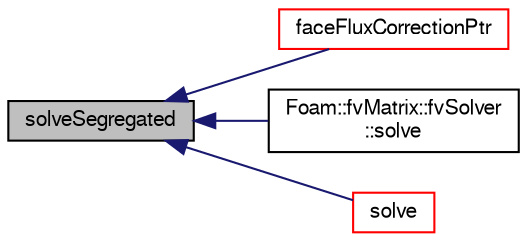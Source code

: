 digraph "solveSegregated"
{
  bgcolor="transparent";
  edge [fontname="FreeSans",fontsize="10",labelfontname="FreeSans",labelfontsize="10"];
  node [fontname="FreeSans",fontsize="10",shape=record];
  rankdir="LR";
  Node3781 [label="solveSegregated",height=0.2,width=0.4,color="black", fillcolor="grey75", style="filled", fontcolor="black"];
  Node3781 -> Node3782 [dir="back",color="midnightblue",fontsize="10",style="solid",fontname="FreeSans"];
  Node3782 [label="faceFluxCorrectionPtr",height=0.2,width=0.4,color="red",URL="$a22358.html#abca4d525cb7a95854e0bbc373847fef2",tooltip="Return pointer to face-flux non-orthogonal correction field. "];
  Node3781 -> Node3787 [dir="back",color="midnightblue",fontsize="10",style="solid",fontname="FreeSans"];
  Node3787 [label="Foam::fvMatrix::fvSolver\l::solve",height=0.2,width=0.4,color="black",URL="$a22622.html#a47cbc268a7a18cd30839f1430d7ae6a6"];
  Node3781 -> Node3788 [dir="back",color="midnightblue",fontsize="10",style="solid",fontname="FreeSans"];
  Node3788 [label="solve",height=0.2,width=0.4,color="red",URL="$a22358.html#a35eb51dd72f0a6b19d161fe7f7e6b9c8",tooltip="Solve segregated or coupled returning the solution statistics. "];
}
